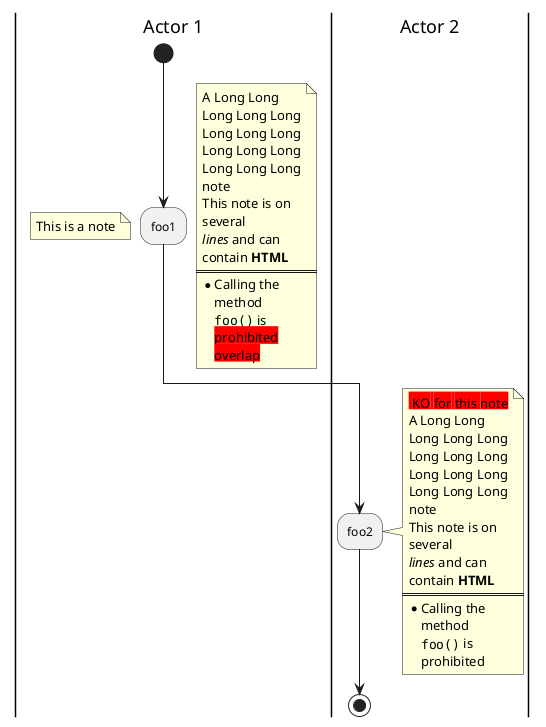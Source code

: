 @startuml
<style>
activityDiagram {
  note {
    MaximumWidth 100
  }
}
</style>
|Actor 1|
start
:foo1;
note right
  A Long Long Long Long Long Long Long Long Long Long Long Long Long Long note
  This note is on several
  //lines// and can
  contain <b>HTML</b>
  ====
  * Calling the method ""foo()"" is <back:red>prohibited overlap
end note
floating note left: This is a note
|Actor 2|
:foo2;
note right
  <back:red> KO for this note
  A Long Long Long Long Long Long Long Long Long Long Long Long Long Long note
  This note is on several
  //lines// and can
  contain <b>HTML</b>
  ====
  * Calling the method ""foo()"" is prohibited
end note
stop

@enduml
